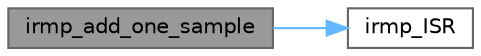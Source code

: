 digraph "irmp_add_one_sample"
{
 // LATEX_PDF_SIZE
  bgcolor="transparent";
  edge [fontname=Helvetica,fontsize=10,labelfontname=Helvetica,labelfontsize=10];
  node [fontname=Helvetica,fontsize=10,shape=box,height=0.2,width=0.4];
  rankdir="LR";
  Node1 [id="Node000001",label="irmp_add_one_sample",height=0.2,width=0.4,color="gray40", fillcolor="grey60", style="filled", fontcolor="black",tooltip="Feed an individual sample to the detector."];
  Node1 -> Node2 [id="edge1_Node000001_Node000002",color="steelblue1",style="solid",tooltip=" "];
  Node2 [id="Node000002",label="irmp_ISR",height=0.2,width=0.4,color="grey40", fillcolor="white", style="filled",URL="$a00023.html#a9e0db284613c707007a5a254851aa6cf",tooltip=" "];
}
